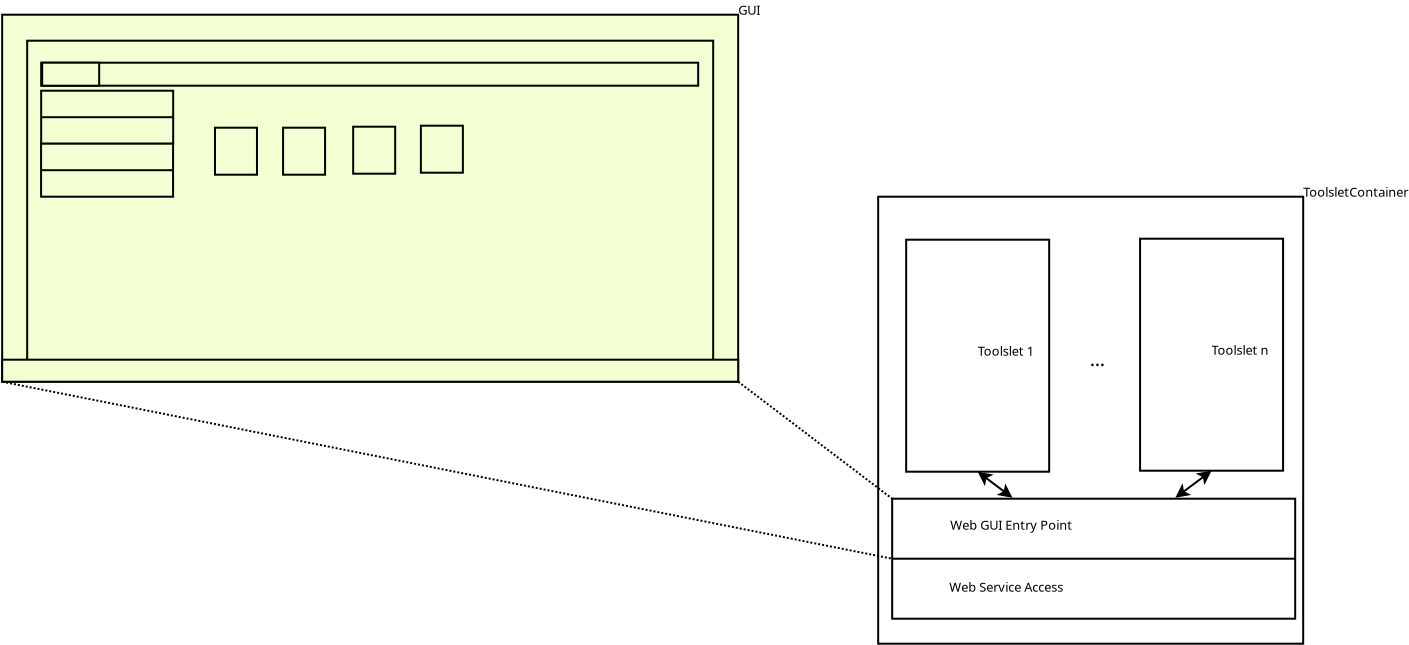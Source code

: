 <?xml version="1.0" encoding="UTF-8"?>
<dia:diagram xmlns:dia="http://www.lysator.liu.se/~alla/dia/">
  <dia:layer name="Background" visible="true" active="true">
    <dia:group>
      <dia:object type="Standard - Box" version="0" id="O0">
        <dia:attribute name="obj_pos">
          <dia:point val="2.2,-5.8"/>
        </dia:attribute>
        <dia:attribute name="obj_bb">
          <dia:rectangle val="2.15,-5.85;39.05,12.6"/>
        </dia:attribute>
        <dia:attribute name="elem_corner">
          <dia:point val="2.2,-5.8"/>
        </dia:attribute>
        <dia:attribute name="elem_width">
          <dia:real val="36.8"/>
        </dia:attribute>
        <dia:attribute name="elem_height">
          <dia:real val="18.35"/>
        </dia:attribute>
        <dia:attribute name="inner_color">
          <dia:color val="#f1ffd2"/>
        </dia:attribute>
        <dia:attribute name="show_background">
          <dia:boolean val="true"/>
        </dia:attribute>
      </dia:object>
      <dia:object type="Standard - Box" version="0" id="O1">
        <dia:attribute name="obj_pos">
          <dia:point val="3.45,-4.5"/>
        </dia:attribute>
        <dia:attribute name="obj_bb">
          <dia:rectangle val="3.4,-4.55;37.8,11.75"/>
        </dia:attribute>
        <dia:attribute name="elem_corner">
          <dia:point val="3.45,-4.5"/>
        </dia:attribute>
        <dia:attribute name="elem_width">
          <dia:real val="34.3"/>
        </dia:attribute>
        <dia:attribute name="elem_height">
          <dia:real val="16.2"/>
        </dia:attribute>
        <dia:attribute name="inner_color">
          <dia:color val="#f1ffd2"/>
        </dia:attribute>
        <dia:attribute name="show_background">
          <dia:boolean val="true"/>
        </dia:attribute>
      </dia:object>
      <dia:object type="Standard - Box" version="0" id="O2">
        <dia:attribute name="obj_pos">
          <dia:point val="4.15,-3.4"/>
        </dia:attribute>
        <dia:attribute name="obj_bb">
          <dia:rectangle val="4.1,-3.45;37.05,-2.2"/>
        </dia:attribute>
        <dia:attribute name="elem_corner">
          <dia:point val="4.15,-3.4"/>
        </dia:attribute>
        <dia:attribute name="elem_width">
          <dia:real val="32.85"/>
        </dia:attribute>
        <dia:attribute name="elem_height">
          <dia:real val="1.15"/>
        </dia:attribute>
        <dia:attribute name="inner_color">
          <dia:color val="#f1ffd2"/>
        </dia:attribute>
        <dia:attribute name="show_background">
          <dia:boolean val="true"/>
        </dia:attribute>
      </dia:object>
      <dia:object type="Standard - Box" version="0" id="O3">
        <dia:attribute name="obj_pos">
          <dia:point val="2.2,11.45"/>
        </dia:attribute>
        <dia:attribute name="obj_bb">
          <dia:rectangle val="2.15,11.4;39.05,12.6"/>
        </dia:attribute>
        <dia:attribute name="elem_corner">
          <dia:point val="2.2,11.45"/>
        </dia:attribute>
        <dia:attribute name="elem_width">
          <dia:real val="36.8"/>
        </dia:attribute>
        <dia:attribute name="elem_height">
          <dia:real val="1.1"/>
        </dia:attribute>
        <dia:attribute name="inner_color">
          <dia:color val="#f1ffd2"/>
        </dia:attribute>
        <dia:attribute name="show_background">
          <dia:boolean val="true"/>
        </dia:attribute>
      </dia:object>
      <dia:object type="Standard - Box" version="0" id="O4">
        <dia:attribute name="obj_pos">
          <dia:point val="19.75,-0.2"/>
        </dia:attribute>
        <dia:attribute name="obj_bb">
          <dia:rectangle val="19.7,-0.25;21.9,2.2"/>
        </dia:attribute>
        <dia:attribute name="elem_corner">
          <dia:point val="19.75,-0.2"/>
        </dia:attribute>
        <dia:attribute name="elem_width">
          <dia:real val="2.1"/>
        </dia:attribute>
        <dia:attribute name="elem_height">
          <dia:real val="2.35"/>
        </dia:attribute>
        <dia:attribute name="inner_color">
          <dia:color val="#f1ffd2"/>
        </dia:attribute>
        <dia:attribute name="show_background">
          <dia:boolean val="true"/>
        </dia:attribute>
      </dia:object>
      <dia:object type="Standard - Box" version="0" id="O5">
        <dia:attribute name="obj_pos">
          <dia:point val="16.245,-0.15"/>
        </dia:attribute>
        <dia:attribute name="obj_bb">
          <dia:rectangle val="16.195,-0.2;18.395,2.25"/>
        </dia:attribute>
        <dia:attribute name="elem_corner">
          <dia:point val="16.245,-0.15"/>
        </dia:attribute>
        <dia:attribute name="elem_width">
          <dia:real val="2.1"/>
        </dia:attribute>
        <dia:attribute name="elem_height">
          <dia:real val="2.35"/>
        </dia:attribute>
        <dia:attribute name="inner_color">
          <dia:color val="#f1ffd2"/>
        </dia:attribute>
        <dia:attribute name="show_background">
          <dia:boolean val="true"/>
        </dia:attribute>
      </dia:object>
      <dia:object type="Standard - Box" version="0" id="O6">
        <dia:attribute name="obj_pos">
          <dia:point val="12.84,-0.15"/>
        </dia:attribute>
        <dia:attribute name="obj_bb">
          <dia:rectangle val="12.79,-0.2;14.99,2.25"/>
        </dia:attribute>
        <dia:attribute name="elem_corner">
          <dia:point val="12.84,-0.15"/>
        </dia:attribute>
        <dia:attribute name="elem_width">
          <dia:real val="2.1"/>
        </dia:attribute>
        <dia:attribute name="elem_height">
          <dia:real val="2.35"/>
        </dia:attribute>
        <dia:attribute name="inner_color">
          <dia:color val="#f1ffd2"/>
        </dia:attribute>
        <dia:attribute name="show_background">
          <dia:boolean val="true"/>
        </dia:attribute>
      </dia:object>
      <dia:object type="Standard - Box" version="0" id="O7">
        <dia:attribute name="obj_pos">
          <dia:point val="23.135,-0.25"/>
        </dia:attribute>
        <dia:attribute name="obj_bb">
          <dia:rectangle val="23.085,-0.3;25.285,2.15"/>
        </dia:attribute>
        <dia:attribute name="elem_corner">
          <dia:point val="23.135,-0.25"/>
        </dia:attribute>
        <dia:attribute name="elem_width">
          <dia:real val="2.1"/>
        </dia:attribute>
        <dia:attribute name="elem_height">
          <dia:real val="2.35"/>
        </dia:attribute>
        <dia:attribute name="inner_color">
          <dia:color val="#f1ffd2"/>
        </dia:attribute>
        <dia:attribute name="show_background">
          <dia:boolean val="true"/>
        </dia:attribute>
      </dia:object>
      <dia:object type="Standard - Box" version="0" id="O8">
        <dia:attribute name="obj_pos">
          <dia:point val="4.15,-2"/>
        </dia:attribute>
        <dia:attribute name="obj_bb">
          <dia:rectangle val="4.1,-2.05;10.8,0.7"/>
        </dia:attribute>
        <dia:attribute name="elem_corner">
          <dia:point val="4.15,-2"/>
        </dia:attribute>
        <dia:attribute name="elem_width">
          <dia:real val="6.6"/>
        </dia:attribute>
        <dia:attribute name="elem_height">
          <dia:real val="2.65"/>
        </dia:attribute>
        <dia:attribute name="inner_color">
          <dia:color val="#f1ffd2"/>
        </dia:attribute>
        <dia:attribute name="show_background">
          <dia:boolean val="true"/>
        </dia:attribute>
      </dia:object>
      <dia:object type="Standard - Line" version="0" id="O9">
        <dia:attribute name="obj_pos">
          <dia:point val="4.15,-0.675"/>
        </dia:attribute>
        <dia:attribute name="obj_bb">
          <dia:rectangle val="4.1,-0.725;10.8,-0.625"/>
        </dia:attribute>
        <dia:attribute name="conn_endpoints">
          <dia:point val="4.15,-0.675"/>
          <dia:point val="10.75,-0.675"/>
        </dia:attribute>
        <dia:attribute name="numcp">
          <dia:int val="1"/>
        </dia:attribute>
        <dia:connections>
          <dia:connection handle="0" to="O8" connection="3"/>
          <dia:connection handle="1" to="O8" connection="4"/>
        </dia:connections>
      </dia:object>
      <dia:object type="Standard - Box" version="0" id="O10">
        <dia:attribute name="obj_pos">
          <dia:point val="4.145,0.65"/>
        </dia:attribute>
        <dia:attribute name="obj_bb">
          <dia:rectangle val="4.095,0.6;10.795,3.35"/>
        </dia:attribute>
        <dia:attribute name="elem_corner">
          <dia:point val="4.145,0.65"/>
        </dia:attribute>
        <dia:attribute name="elem_width">
          <dia:real val="6.6"/>
        </dia:attribute>
        <dia:attribute name="elem_height">
          <dia:real val="2.65"/>
        </dia:attribute>
        <dia:attribute name="inner_color">
          <dia:color val="#f1ffd2"/>
        </dia:attribute>
        <dia:attribute name="show_background">
          <dia:boolean val="true"/>
        </dia:attribute>
      </dia:object>
      <dia:object type="Standard - Line" version="0" id="O11">
        <dia:attribute name="obj_pos">
          <dia:point val="4.145,1.975"/>
        </dia:attribute>
        <dia:attribute name="obj_bb">
          <dia:rectangle val="4.095,1.925;10.795,2.025"/>
        </dia:attribute>
        <dia:attribute name="conn_endpoints">
          <dia:point val="4.145,1.975"/>
          <dia:point val="10.745,1.975"/>
        </dia:attribute>
        <dia:attribute name="numcp">
          <dia:int val="1"/>
        </dia:attribute>
        <dia:connections>
          <dia:connection handle="0" to="O10" connection="3"/>
          <dia:connection handle="1" to="O10" connection="4"/>
        </dia:connections>
      </dia:object>
      <dia:object type="Standard - Box" version="0" id="O12">
        <dia:attribute name="obj_pos">
          <dia:point val="4.2,-3.4"/>
        </dia:attribute>
        <dia:attribute name="obj_bb">
          <dia:rectangle val="4.15,-3.45;7.1,-2.2"/>
        </dia:attribute>
        <dia:attribute name="elem_corner">
          <dia:point val="4.2,-3.4"/>
        </dia:attribute>
        <dia:attribute name="elem_width">
          <dia:real val="2.85"/>
        </dia:attribute>
        <dia:attribute name="elem_height">
          <dia:real val="1.15"/>
        </dia:attribute>
        <dia:attribute name="inner_color">
          <dia:color val="#f1ffd2"/>
        </dia:attribute>
        <dia:attribute name="show_background">
          <dia:boolean val="true"/>
        </dia:attribute>
      </dia:object>
    </dia:group>
    <dia:object type="Standard - Text" version="1" id="O13">
      <dia:attribute name="obj_pos">
        <dia:point val="39,-5.8"/>
      </dia:attribute>
      <dia:attribute name="obj_bb">
        <dia:rectangle val="39,-6.44;40.087,-5.668"/>
      </dia:attribute>
      <dia:attribute name="text">
        <dia:composite type="text">
          <dia:attribute name="string">
            <dia:string>#GUI#</dia:string>
          </dia:attribute>
          <dia:attribute name="font">
            <dia:font family="sans" style="0" name="Helvetica"/>
          </dia:attribute>
          <dia:attribute name="height">
            <dia:real val="0.8"/>
          </dia:attribute>
          <dia:attribute name="pos">
            <dia:point val="39,-5.8"/>
          </dia:attribute>
          <dia:attribute name="color">
            <dia:color val="#000000"/>
          </dia:attribute>
          <dia:attribute name="alignment">
            <dia:enum val="0"/>
          </dia:attribute>
        </dia:composite>
      </dia:attribute>
      <dia:attribute name="valign">
        <dia:enum val="3"/>
      </dia:attribute>
      <dia:connections>
        <dia:connection handle="0" to="O0" connection="2"/>
      </dia:connections>
    </dia:object>
    <dia:object type="Standard - Text" version="1" id="O14">
      <dia:attribute name="obj_pos">
        <dia:point val="64.1,11.25"/>
      </dia:attribute>
      <dia:attribute name="obj_bb">
        <dia:rectangle val="64.1,10.61;64.1,11.383"/>
      </dia:attribute>
      <dia:attribute name="text">
        <dia:composite type="text">
          <dia:attribute name="string">
            <dia:string>##</dia:string>
          </dia:attribute>
          <dia:attribute name="font">
            <dia:font family="sans" style="0" name="Helvetica"/>
          </dia:attribute>
          <dia:attribute name="height">
            <dia:real val="0.8"/>
          </dia:attribute>
          <dia:attribute name="pos">
            <dia:point val="64.1,11.25"/>
          </dia:attribute>
          <dia:attribute name="color">
            <dia:color val="#000000"/>
          </dia:attribute>
          <dia:attribute name="alignment">
            <dia:enum val="0"/>
          </dia:attribute>
        </dia:composite>
      </dia:attribute>
      <dia:attribute name="valign">
        <dia:enum val="3"/>
      </dia:attribute>
    </dia:object>
    <dia:group>
      <dia:object type="Standard - Box" version="0" id="O15">
        <dia:attribute name="obj_pos">
          <dia:point val="46,3.3"/>
        </dia:attribute>
        <dia:attribute name="obj_bb">
          <dia:rectangle val="45.95,3.25;67.3,25.7"/>
        </dia:attribute>
        <dia:attribute name="elem_corner">
          <dia:point val="46,3.3"/>
        </dia:attribute>
        <dia:attribute name="elem_width">
          <dia:real val="21.25"/>
        </dia:attribute>
        <dia:attribute name="elem_height">
          <dia:real val="22.35"/>
        </dia:attribute>
        <dia:attribute name="show_background">
          <dia:boolean val="true"/>
        </dia:attribute>
      </dia:object>
      <dia:object type="Standard - Box" version="0" id="O16">
        <dia:attribute name="obj_pos">
          <dia:point val="47.4,5.45"/>
        </dia:attribute>
        <dia:attribute name="obj_bb">
          <dia:rectangle val="47.35,5.4;54.6,17.1"/>
        </dia:attribute>
        <dia:attribute name="elem_corner">
          <dia:point val="47.4,5.45"/>
        </dia:attribute>
        <dia:attribute name="elem_width">
          <dia:real val="7.15"/>
        </dia:attribute>
        <dia:attribute name="elem_height">
          <dia:real val="11.6"/>
        </dia:attribute>
        <dia:attribute name="show_background">
          <dia:boolean val="true"/>
        </dia:attribute>
      </dia:object>
      <dia:object type="Standard - Box" version="0" id="O17">
        <dia:attribute name="obj_pos">
          <dia:point val="59.095,5.4"/>
        </dia:attribute>
        <dia:attribute name="obj_bb">
          <dia:rectangle val="59.045,5.35;66.295,17.05"/>
        </dia:attribute>
        <dia:attribute name="elem_corner">
          <dia:point val="59.095,5.4"/>
        </dia:attribute>
        <dia:attribute name="elem_width">
          <dia:real val="7.15"/>
        </dia:attribute>
        <dia:attribute name="elem_height">
          <dia:real val="11.6"/>
        </dia:attribute>
        <dia:attribute name="show_background">
          <dia:boolean val="true"/>
        </dia:attribute>
      </dia:object>
      <dia:object type="Standard - Text" version="1" id="O18">
        <dia:attribute name="obj_pos">
          <dia:point val="56.575,11.775"/>
        </dia:attribute>
        <dia:attribute name="obj_bb">
          <dia:rectangle val="56.575,10.785;57.475,11.98"/>
        </dia:attribute>
        <dia:attribute name="text">
          <dia:composite type="text">
            <dia:attribute name="string">
              <dia:string>#...#</dia:string>
            </dia:attribute>
            <dia:attribute name="font">
              <dia:font family="sans" style="0" name="Helvetica"/>
            </dia:attribute>
            <dia:attribute name="height">
              <dia:real val="1.238"/>
            </dia:attribute>
            <dia:attribute name="pos">
              <dia:point val="56.575,11.775"/>
            </dia:attribute>
            <dia:attribute name="color">
              <dia:color val="#000000"/>
            </dia:attribute>
            <dia:attribute name="alignment">
              <dia:enum val="0"/>
            </dia:attribute>
          </dia:composite>
        </dia:attribute>
        <dia:attribute name="valign">
          <dia:enum val="3"/>
        </dia:attribute>
      </dia:object>
      <dia:object type="Standard - Box" version="0" id="O19">
        <dia:attribute name="obj_pos">
          <dia:point val="46.7,18.4"/>
        </dia:attribute>
        <dia:attribute name="obj_bb">
          <dia:rectangle val="46.65,18.35;66.9,24.45"/>
        </dia:attribute>
        <dia:attribute name="elem_corner">
          <dia:point val="46.7,18.4"/>
        </dia:attribute>
        <dia:attribute name="elem_width">
          <dia:real val="20.15"/>
        </dia:attribute>
        <dia:attribute name="elem_height">
          <dia:real val="6"/>
        </dia:attribute>
        <dia:attribute name="show_background">
          <dia:boolean val="true"/>
        </dia:attribute>
      </dia:object>
      <dia:object type="Standard - Line" version="0" id="O20">
        <dia:attribute name="obj_pos">
          <dia:point val="50.975,17.05"/>
        </dia:attribute>
        <dia:attribute name="obj_bb">
          <dia:rectangle val="50.905,16.98;52.784,18.424"/>
        </dia:attribute>
        <dia:attribute name="conn_endpoints">
          <dia:point val="50.975,17.05"/>
          <dia:point val="52.714,18.354"/>
        </dia:attribute>
        <dia:attribute name="numcp">
          <dia:int val="1"/>
        </dia:attribute>
        <dia:attribute name="start_arrow">
          <dia:enum val="22"/>
        </dia:attribute>
        <dia:attribute name="start_arrow_length">
          <dia:real val="0.5"/>
        </dia:attribute>
        <dia:attribute name="start_arrow_width">
          <dia:real val="0.5"/>
        </dia:attribute>
        <dia:attribute name="end_arrow">
          <dia:enum val="22"/>
        </dia:attribute>
        <dia:attribute name="end_arrow_length">
          <dia:real val="0.5"/>
        </dia:attribute>
        <dia:attribute name="end_arrow_width">
          <dia:real val="0.5"/>
        </dia:attribute>
        <dia:connections>
          <dia:connection handle="0" to="O16" connection="6"/>
          <dia:connection handle="1" to="O19" connection="8"/>
        </dia:connections>
      </dia:object>
      <dia:object type="Standard - Line" version="0" id="O21">
        <dia:attribute name="obj_pos">
          <dia:point val="62.67,17"/>
        </dia:attribute>
        <dia:attribute name="obj_bb">
          <dia:rectangle val="60.787,16.93;62.74,18.424"/>
        </dia:attribute>
        <dia:attribute name="conn_endpoints">
          <dia:point val="62.67,17"/>
          <dia:point val="60.857,18.354"/>
        </dia:attribute>
        <dia:attribute name="numcp">
          <dia:int val="1"/>
        </dia:attribute>
        <dia:attribute name="start_arrow">
          <dia:enum val="22"/>
        </dia:attribute>
        <dia:attribute name="start_arrow_length">
          <dia:real val="0.5"/>
        </dia:attribute>
        <dia:attribute name="start_arrow_width">
          <dia:real val="0.5"/>
        </dia:attribute>
        <dia:attribute name="end_arrow">
          <dia:enum val="22"/>
        </dia:attribute>
        <dia:attribute name="end_arrow_length">
          <dia:real val="0.5"/>
        </dia:attribute>
        <dia:attribute name="end_arrow_width">
          <dia:real val="0.5"/>
        </dia:attribute>
        <dia:connections>
          <dia:connection handle="0" to="O17" connection="6"/>
          <dia:connection handle="1" to="O19" connection="8"/>
        </dia:connections>
      </dia:object>
      <dia:object type="Standard - Text" version="1" id="O22">
        <dia:attribute name="obj_pos">
          <dia:point val="50.975,11.25"/>
        </dia:attribute>
        <dia:attribute name="obj_bb">
          <dia:rectangle val="50.975,10.61;53.727,11.383"/>
        </dia:attribute>
        <dia:attribute name="text">
          <dia:composite type="text">
            <dia:attribute name="string">
              <dia:string>#Toolslet 1#</dia:string>
            </dia:attribute>
            <dia:attribute name="font">
              <dia:font family="sans" style="0" name="Helvetica"/>
            </dia:attribute>
            <dia:attribute name="height">
              <dia:real val="0.8"/>
            </dia:attribute>
            <dia:attribute name="pos">
              <dia:point val="50.975,11.25"/>
            </dia:attribute>
            <dia:attribute name="color">
              <dia:color val="#000000"/>
            </dia:attribute>
            <dia:attribute name="alignment">
              <dia:enum val="0"/>
            </dia:attribute>
          </dia:composite>
        </dia:attribute>
        <dia:attribute name="valign">
          <dia:enum val="3"/>
        </dia:attribute>
        <dia:connections>
          <dia:connection handle="0" to="O16" connection="8"/>
        </dia:connections>
      </dia:object>
      <dia:object type="Standard - Text" version="1" id="O23">
        <dia:attribute name="obj_pos">
          <dia:point val="62.67,11.2"/>
        </dia:attribute>
        <dia:attribute name="obj_bb">
          <dia:rectangle val="62.67,10.56;65.43,11.332"/>
        </dia:attribute>
        <dia:attribute name="text">
          <dia:composite type="text">
            <dia:attribute name="string">
              <dia:string>#Toolslet n#</dia:string>
            </dia:attribute>
            <dia:attribute name="font">
              <dia:font family="sans" style="0" name="Helvetica"/>
            </dia:attribute>
            <dia:attribute name="height">
              <dia:real val="0.8"/>
            </dia:attribute>
            <dia:attribute name="pos">
              <dia:point val="62.67,11.2"/>
            </dia:attribute>
            <dia:attribute name="color">
              <dia:color val="#000000"/>
            </dia:attribute>
            <dia:attribute name="alignment">
              <dia:enum val="0"/>
            </dia:attribute>
          </dia:composite>
        </dia:attribute>
        <dia:attribute name="valign">
          <dia:enum val="3"/>
        </dia:attribute>
        <dia:connections>
          <dia:connection handle="0" to="O17" connection="8"/>
        </dia:connections>
      </dia:object>
      <dia:object type="Standard - Line" version="0" id="O24">
        <dia:attribute name="obj_pos">
          <dia:point val="46.7,21.4"/>
        </dia:attribute>
        <dia:attribute name="obj_bb">
          <dia:rectangle val="46.65,21.35;66.9,21.45"/>
        </dia:attribute>
        <dia:attribute name="conn_endpoints">
          <dia:point val="46.7,21.4"/>
          <dia:point val="66.85,21.4"/>
        </dia:attribute>
        <dia:attribute name="numcp">
          <dia:int val="1"/>
        </dia:attribute>
        <dia:connections>
          <dia:connection handle="0" to="O19" connection="3"/>
          <dia:connection handle="1" to="O19" connection="4"/>
        </dia:connections>
      </dia:object>
      <dia:object type="Standard - Text" version="1" id="O25">
        <dia:attribute name="obj_pos">
          <dia:point val="56.775,21.4"/>
        </dia:attribute>
        <dia:attribute name="obj_bb">
          <dia:rectangle val="56.775,20.76;56.775,21.532"/>
        </dia:attribute>
        <dia:attribute name="text">
          <dia:composite type="text">
            <dia:attribute name="string">
              <dia:string>##</dia:string>
            </dia:attribute>
            <dia:attribute name="font">
              <dia:font family="sans" style="0" name="Helvetica"/>
            </dia:attribute>
            <dia:attribute name="height">
              <dia:real val="0.8"/>
            </dia:attribute>
            <dia:attribute name="pos">
              <dia:point val="56.775,21.4"/>
            </dia:attribute>
            <dia:attribute name="color">
              <dia:color val="#000000"/>
            </dia:attribute>
            <dia:attribute name="alignment">
              <dia:enum val="0"/>
            </dia:attribute>
          </dia:composite>
        </dia:attribute>
        <dia:attribute name="valign">
          <dia:enum val="3"/>
        </dia:attribute>
        <dia:connections>
          <dia:connection handle="0" to="O19" connection="8"/>
        </dia:connections>
      </dia:object>
      <dia:object type="Standard - Text" version="1" id="O26">
        <dia:attribute name="obj_pos">
          <dia:point val="56.775,21.4"/>
        </dia:attribute>
        <dia:attribute name="obj_bb">
          <dia:rectangle val="56.775,20.76;56.775,21.532"/>
        </dia:attribute>
        <dia:attribute name="text">
          <dia:composite type="text">
            <dia:attribute name="string">
              <dia:string>##</dia:string>
            </dia:attribute>
            <dia:attribute name="font">
              <dia:font family="sans" style="0" name="Helvetica"/>
            </dia:attribute>
            <dia:attribute name="height">
              <dia:real val="0.8"/>
            </dia:attribute>
            <dia:attribute name="pos">
              <dia:point val="56.775,21.4"/>
            </dia:attribute>
            <dia:attribute name="color">
              <dia:color val="#000000"/>
            </dia:attribute>
            <dia:attribute name="alignment">
              <dia:enum val="0"/>
            </dia:attribute>
          </dia:composite>
        </dia:attribute>
        <dia:attribute name="valign">
          <dia:enum val="3"/>
        </dia:attribute>
        <dia:connections>
          <dia:connection handle="0" to="O19" connection="8"/>
        </dia:connections>
      </dia:object>
      <dia:object type="Standard - Text" version="1" id="O27">
        <dia:attribute name="obj_pos">
          <dia:point val="49.6,19.95"/>
        </dia:attribute>
        <dia:attribute name="obj_bb">
          <dia:rectangle val="49.6,19.31;55.46,20.082"/>
        </dia:attribute>
        <dia:attribute name="text">
          <dia:composite type="text">
            <dia:attribute name="string">
              <dia:string>#Web GUI Entry Point#</dia:string>
            </dia:attribute>
            <dia:attribute name="font">
              <dia:font family="sans" style="0" name="Helvetica"/>
            </dia:attribute>
            <dia:attribute name="height">
              <dia:real val="0.8"/>
            </dia:attribute>
            <dia:attribute name="pos">
              <dia:point val="49.6,19.95"/>
            </dia:attribute>
            <dia:attribute name="color">
              <dia:color val="#000000"/>
            </dia:attribute>
            <dia:attribute name="alignment">
              <dia:enum val="0"/>
            </dia:attribute>
          </dia:composite>
        </dia:attribute>
        <dia:attribute name="valign">
          <dia:enum val="3"/>
        </dia:attribute>
      </dia:object>
      <dia:object type="Standard - Text" version="1" id="O28">
        <dia:attribute name="obj_pos">
          <dia:point val="49.55,23.05"/>
        </dia:attribute>
        <dia:attribute name="obj_bb">
          <dia:rectangle val="49.55,22.41;55.127,23.183"/>
        </dia:attribute>
        <dia:attribute name="text">
          <dia:composite type="text">
            <dia:attribute name="string">
              <dia:string>#Web Service Access#</dia:string>
            </dia:attribute>
            <dia:attribute name="font">
              <dia:font family="sans" style="0" name="Helvetica"/>
            </dia:attribute>
            <dia:attribute name="height">
              <dia:real val="0.8"/>
            </dia:attribute>
            <dia:attribute name="pos">
              <dia:point val="49.55,23.05"/>
            </dia:attribute>
            <dia:attribute name="color">
              <dia:color val="#000000"/>
            </dia:attribute>
            <dia:attribute name="alignment">
              <dia:enum val="0"/>
            </dia:attribute>
          </dia:composite>
        </dia:attribute>
        <dia:attribute name="valign">
          <dia:enum val="3"/>
        </dia:attribute>
      </dia:object>
    </dia:group>
    <dia:object type="Standard - Text" version="1" id="O29">
      <dia:attribute name="obj_pos">
        <dia:point val="67.25,3.3"/>
      </dia:attribute>
      <dia:attribute name="obj_bb">
        <dia:rectangle val="67.25,2.66;72.165,3.433"/>
      </dia:attribute>
      <dia:attribute name="text">
        <dia:composite type="text">
          <dia:attribute name="string">
            <dia:string>#ToolsletContainer#</dia:string>
          </dia:attribute>
          <dia:attribute name="font">
            <dia:font family="sans" style="0" name="Helvetica"/>
          </dia:attribute>
          <dia:attribute name="height">
            <dia:real val="0.8"/>
          </dia:attribute>
          <dia:attribute name="pos">
            <dia:point val="67.25,3.3"/>
          </dia:attribute>
          <dia:attribute name="color">
            <dia:color val="#000000"/>
          </dia:attribute>
          <dia:attribute name="alignment">
            <dia:enum val="0"/>
          </dia:attribute>
        </dia:composite>
      </dia:attribute>
      <dia:attribute name="valign">
        <dia:enum val="3"/>
      </dia:attribute>
      <dia:connections>
        <dia:connection handle="0" to="O15" connection="2"/>
      </dia:connections>
    </dia:object>
    <dia:object type="Standard - Line" version="0" id="O30">
      <dia:attribute name="obj_pos">
        <dia:point val="2.2,12.55"/>
      </dia:attribute>
      <dia:attribute name="obj_bb">
        <dia:rectangle val="2.141,12.491;46.759,21.459"/>
      </dia:attribute>
      <dia:attribute name="conn_endpoints">
        <dia:point val="2.2,12.55"/>
        <dia:point val="46.7,21.4"/>
      </dia:attribute>
      <dia:attribute name="numcp">
        <dia:int val="1"/>
      </dia:attribute>
      <dia:attribute name="line_style">
        <dia:enum val="4"/>
      </dia:attribute>
      <dia:connections>
        <dia:connection handle="0" to="O3" connection="5"/>
        <dia:connection handle="1" to="O19" connection="3"/>
      </dia:connections>
    </dia:object>
    <dia:object type="Standard - Line" version="0" id="O31">
      <dia:attribute name="obj_pos">
        <dia:point val="39,12.55"/>
      </dia:attribute>
      <dia:attribute name="obj_bb">
        <dia:rectangle val="38.93,12.48;46.77,18.47"/>
      </dia:attribute>
      <dia:attribute name="conn_endpoints">
        <dia:point val="39,12.55"/>
        <dia:point val="46.7,18.4"/>
      </dia:attribute>
      <dia:attribute name="numcp">
        <dia:int val="1"/>
      </dia:attribute>
      <dia:attribute name="line_style">
        <dia:enum val="4"/>
      </dia:attribute>
      <dia:connections>
        <dia:connection handle="0" to="O0" connection="7"/>
        <dia:connection handle="1" to="O19" connection="0"/>
      </dia:connections>
    </dia:object>
    <dia:object type="Standard - Text" version="1" id="O32">
      <dia:attribute name="obj_pos">
        <dia:point val="39.75,-6.05"/>
      </dia:attribute>
      <dia:attribute name="obj_bb">
        <dia:rectangle val="39.75,-6.69;39.75,-5.918"/>
      </dia:attribute>
      <dia:attribute name="text">
        <dia:composite type="text">
          <dia:attribute name="string">
            <dia:string>##</dia:string>
          </dia:attribute>
          <dia:attribute name="font">
            <dia:font family="sans" style="0" name="Helvetica"/>
          </dia:attribute>
          <dia:attribute name="height">
            <dia:real val="0.8"/>
          </dia:attribute>
          <dia:attribute name="pos">
            <dia:point val="39.75,-6.05"/>
          </dia:attribute>
          <dia:attribute name="color">
            <dia:color val="#000000"/>
          </dia:attribute>
          <dia:attribute name="alignment">
            <dia:enum val="0"/>
          </dia:attribute>
        </dia:composite>
      </dia:attribute>
      <dia:attribute name="valign">
        <dia:enum val="3"/>
      </dia:attribute>
    </dia:object>
    <dia:object type="Standard - Text" version="1" id="O33">
      <dia:attribute name="obj_pos">
        <dia:point val="39.45,-5.95"/>
      </dia:attribute>
      <dia:attribute name="obj_bb">
        <dia:rectangle val="39.431,-6.609;39.45,-5.779"/>
      </dia:attribute>
      <dia:attribute name="text">
        <dia:composite type="text">
          <dia:attribute name="string">
            <dia:string>##</dia:string>
          </dia:attribute>
          <dia:attribute name="font">
            <dia:font family="sans" style="0" name="Helvetica"/>
          </dia:attribute>
          <dia:attribute name="height">
            <dia:real val="0.8"/>
          </dia:attribute>
          <dia:attribute name="pos">
            <dia:point val="39.45,-5.95"/>
          </dia:attribute>
          <dia:attribute name="color">
            <dia:color val="#000000"/>
          </dia:attribute>
          <dia:attribute name="alignment">
            <dia:enum val="0"/>
          </dia:attribute>
        </dia:composite>
      </dia:attribute>
      <dia:attribute name="valign">
        <dia:enum val="3"/>
      </dia:attribute>
    </dia:object>
  </dia:layer>
</dia:diagram>
